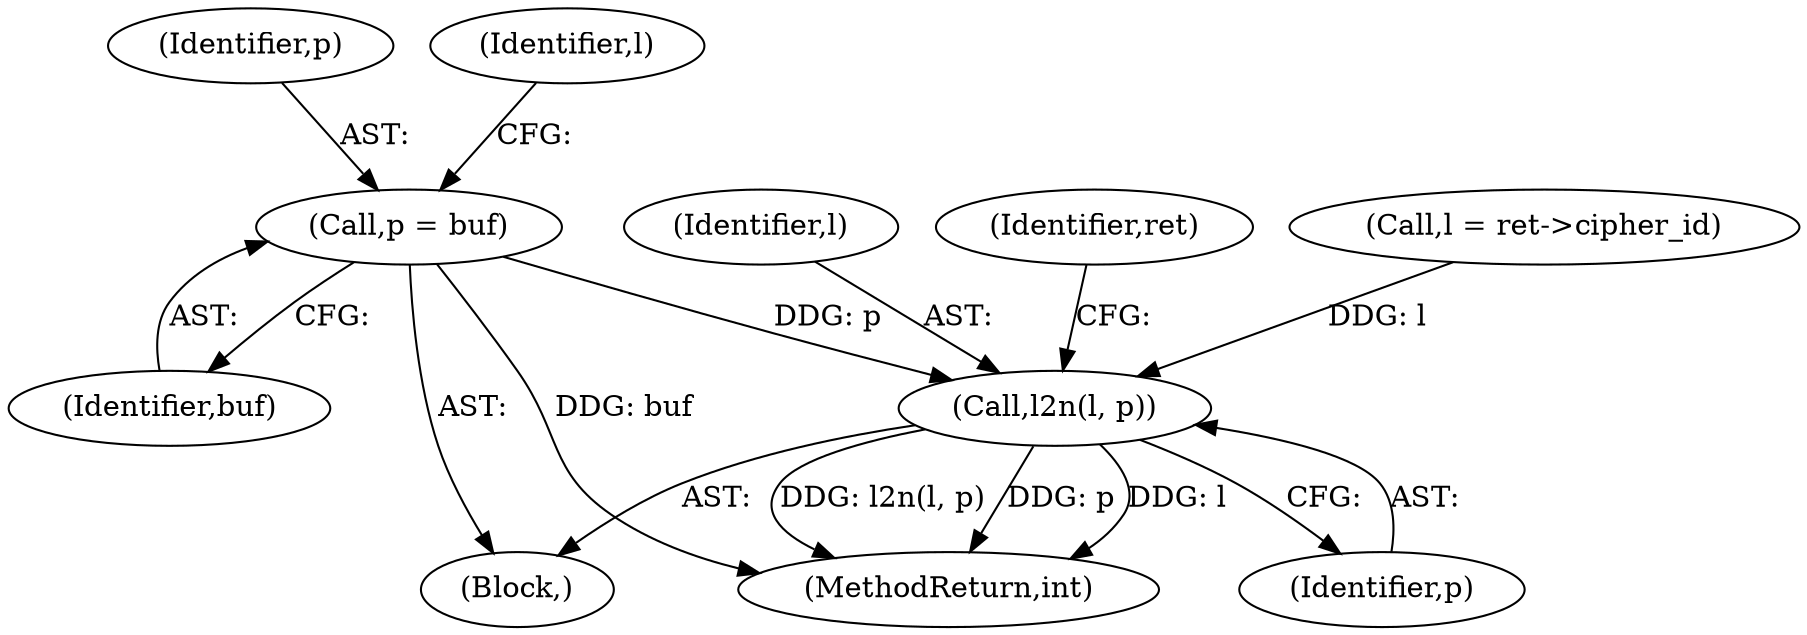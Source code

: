 digraph "0_openssl_a004e72b95835136d3f1ea90517f706c24c03da7_0@pointer" {
"1000379" [label="(Call,p = buf)"];
"1000387" [label="(Call,l2n(l, p))"];
"1000381" [label="(Identifier,buf)"];
"1000375" [label="(Block,)"];
"1000389" [label="(Identifier,p)"];
"1000388" [label="(Identifier,l)"];
"1000394" [label="(Identifier,ret)"];
"1000387" [label="(Call,l2n(l, p))"];
"1000382" [label="(Call,l = ret->cipher_id)"];
"1000379" [label="(Call,p = buf)"];
"1000516" [label="(MethodReturn,int)"];
"1000380" [label="(Identifier,p)"];
"1000383" [label="(Identifier,l)"];
"1000379" -> "1000375"  [label="AST: "];
"1000379" -> "1000381"  [label="CFG: "];
"1000380" -> "1000379"  [label="AST: "];
"1000381" -> "1000379"  [label="AST: "];
"1000383" -> "1000379"  [label="CFG: "];
"1000379" -> "1000516"  [label="DDG: buf"];
"1000379" -> "1000387"  [label="DDG: p"];
"1000387" -> "1000375"  [label="AST: "];
"1000387" -> "1000389"  [label="CFG: "];
"1000388" -> "1000387"  [label="AST: "];
"1000389" -> "1000387"  [label="AST: "];
"1000394" -> "1000387"  [label="CFG: "];
"1000387" -> "1000516"  [label="DDG: p"];
"1000387" -> "1000516"  [label="DDG: l"];
"1000387" -> "1000516"  [label="DDG: l2n(l, p)"];
"1000382" -> "1000387"  [label="DDG: l"];
}
